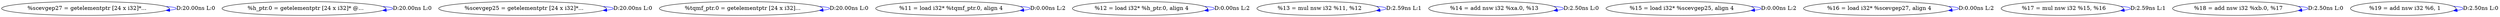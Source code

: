 digraph {
Node0x31521e0[label="  %scevgep27 = getelementptr [24 x i32]*..."];
Node0x31521e0 -> Node0x31521e0[label="D:20.00ns L:0",color=blue];
Node0x3152340[label="  %h_ptr.0 = getelementptr [24 x i32]* @..."];
Node0x3152340 -> Node0x3152340[label="D:20.00ns L:0",color=blue];
Node0x3152420[label="  %scevgep25 = getelementptr [24 x i32]*..."];
Node0x3152420 -> Node0x3152420[label="D:20.00ns L:0",color=blue];
Node0x3152500[label="  %tqmf_ptr.0 = getelementptr [24 x i32]..."];
Node0x3152500 -> Node0x3152500[label="D:20.00ns L:0",color=blue];
Node0x31525e0[label="  %11 = load i32* %tqmf_ptr.0, align 4"];
Node0x31525e0 -> Node0x31525e0[label="D:0.00ns L:2",color=blue];
Node0x31526c0[label="  %12 = load i32* %h_ptr.0, align 4"];
Node0x31526c0 -> Node0x31526c0[label="D:0.00ns L:2",color=blue];
Node0x31527a0[label="  %13 = mul nsw i32 %11, %12"];
Node0x31527a0 -> Node0x31527a0[label="D:2.59ns L:1",color=blue];
Node0x31528c0[label="  %14 = add nsw i32 %xa.0, %13"];
Node0x31528c0 -> Node0x31528c0[label="D:2.50ns L:0",color=blue];
Node0x31529d0[label="  %15 = load i32* %scevgep25, align 4"];
Node0x31529d0 -> Node0x31529d0[label="D:0.00ns L:2",color=blue];
Node0x3152ab0[label="  %16 = load i32* %scevgep27, align 4"];
Node0x3152ab0 -> Node0x3152ab0[label="D:0.00ns L:2",color=blue];
Node0x3152b90[label="  %17 = mul nsw i32 %15, %16"];
Node0x3152b90 -> Node0x3152b90[label="D:2.59ns L:1",color=blue];
Node0x3152cf0[label="  %18 = add nsw i32 %xb.0, %17"];
Node0x3152cf0 -> Node0x3152cf0[label="D:2.50ns L:0",color=blue];
Node0x3152dd0[label="  %19 = add nsw i32 %6, 1"];
Node0x3152dd0 -> Node0x3152dd0[label="D:2.50ns L:0",color=blue];
}

